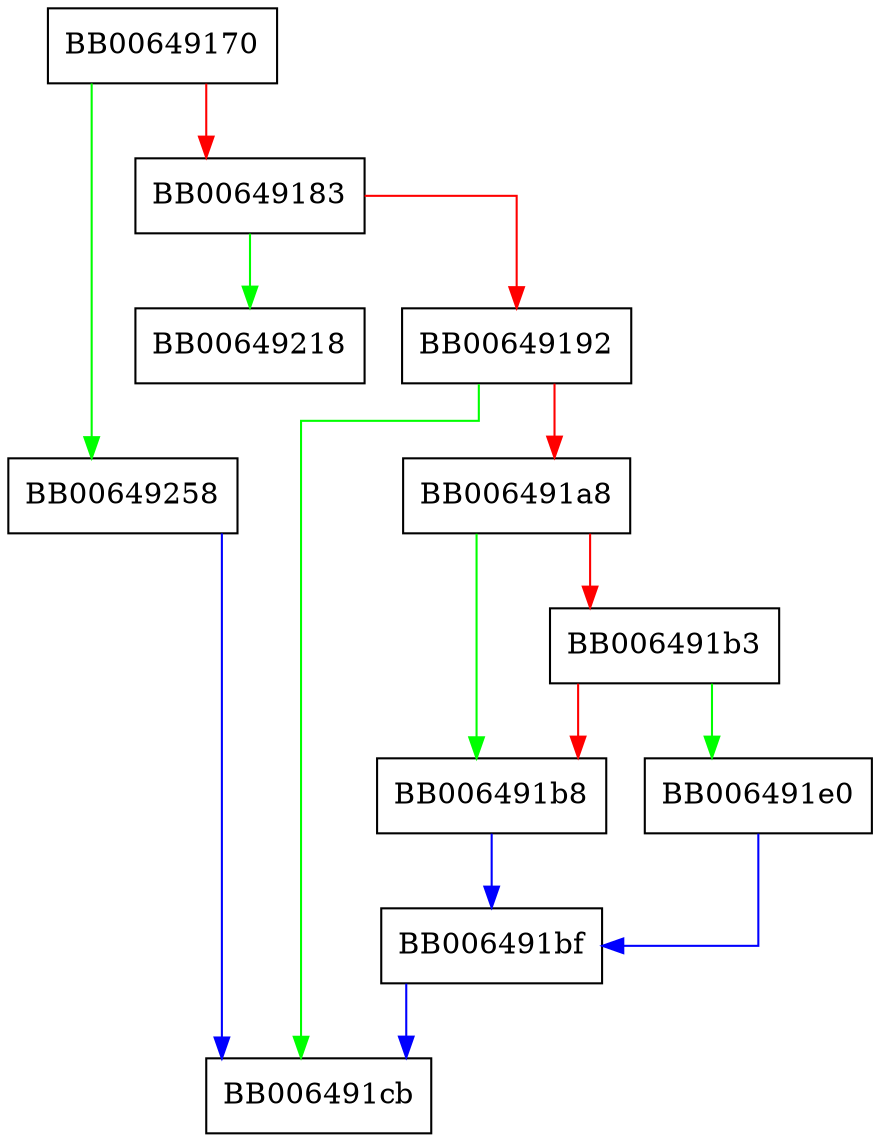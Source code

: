 digraph OPENSSL_sk_insert {
  node [shape="box"];
  graph [splines=ortho];
  BB00649170 -> BB00649258 [color="green"];
  BB00649170 -> BB00649183 [color="red"];
  BB00649183 -> BB00649218 [color="green"];
  BB00649183 -> BB00649192 [color="red"];
  BB00649192 -> BB006491cb [color="green"];
  BB00649192 -> BB006491a8 [color="red"];
  BB006491a8 -> BB006491b8 [color="green"];
  BB006491a8 -> BB006491b3 [color="red"];
  BB006491b3 -> BB006491e0 [color="green"];
  BB006491b3 -> BB006491b8 [color="red"];
  BB006491b8 -> BB006491bf [color="blue"];
  BB006491bf -> BB006491cb [color="blue"];
  BB006491e0 -> BB006491bf [color="blue"];
  BB00649258 -> BB006491cb [color="blue"];
}